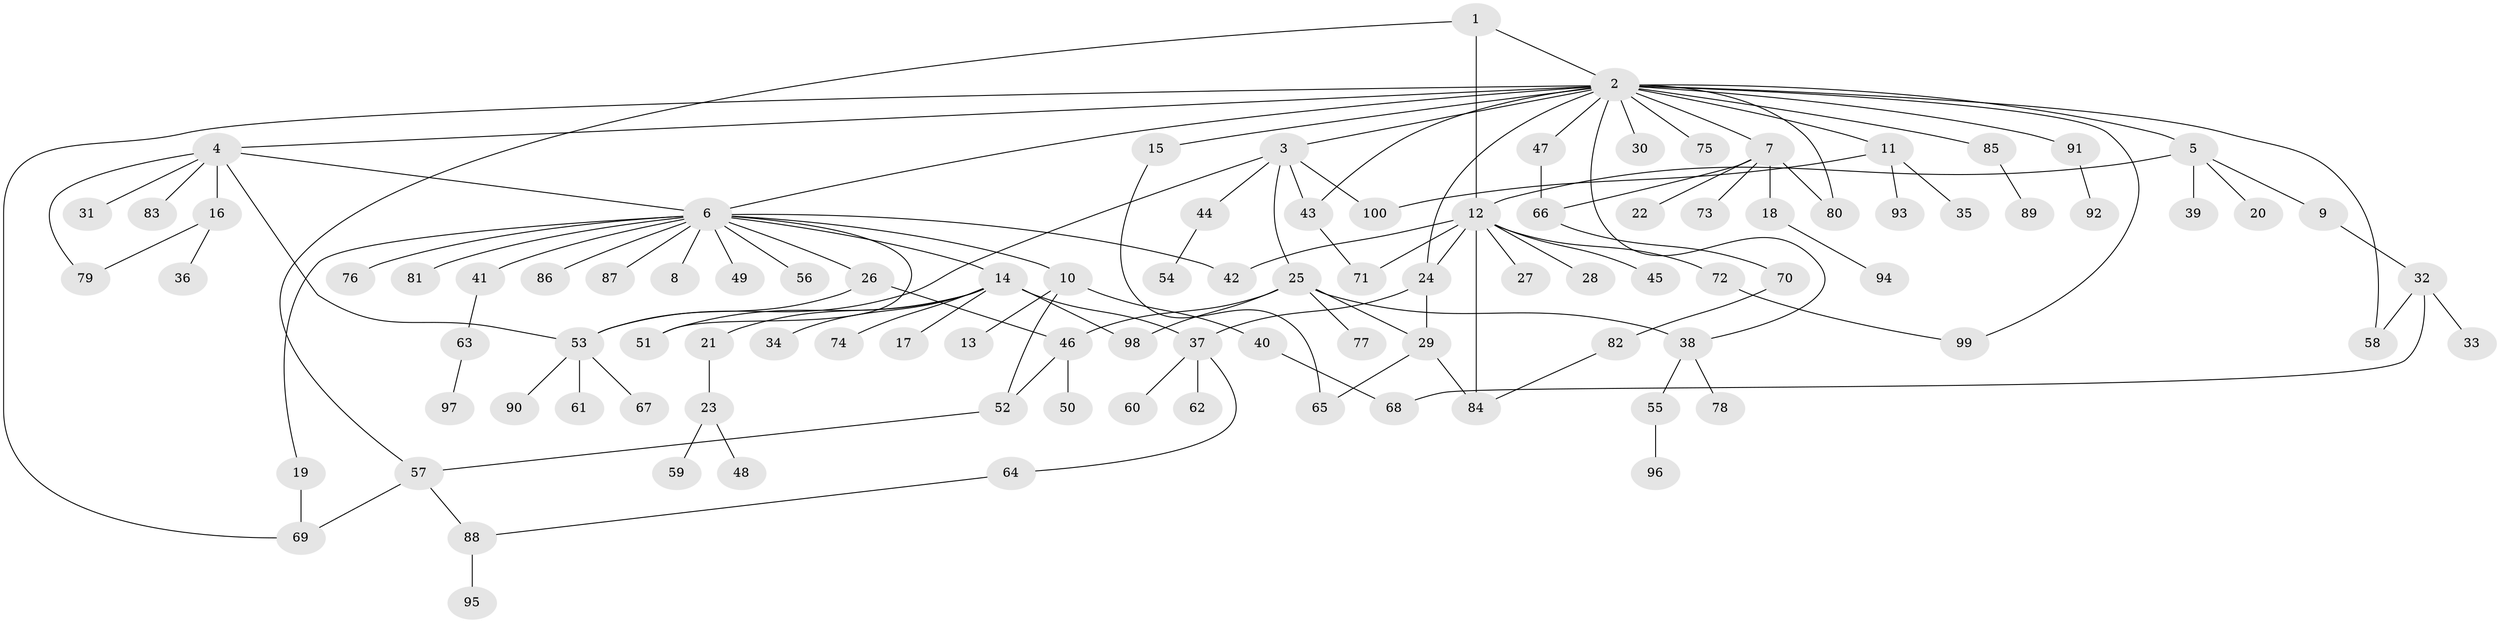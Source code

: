 // Generated by graph-tools (version 1.1) at 2025/38/02/21/25 10:38:53]
// undirected, 100 vertices, 128 edges
graph export_dot {
graph [start="1"]
  node [color=gray90,style=filled];
  1;
  2;
  3;
  4;
  5;
  6;
  7;
  8;
  9;
  10;
  11;
  12;
  13;
  14;
  15;
  16;
  17;
  18;
  19;
  20;
  21;
  22;
  23;
  24;
  25;
  26;
  27;
  28;
  29;
  30;
  31;
  32;
  33;
  34;
  35;
  36;
  37;
  38;
  39;
  40;
  41;
  42;
  43;
  44;
  45;
  46;
  47;
  48;
  49;
  50;
  51;
  52;
  53;
  54;
  55;
  56;
  57;
  58;
  59;
  60;
  61;
  62;
  63;
  64;
  65;
  66;
  67;
  68;
  69;
  70;
  71;
  72;
  73;
  74;
  75;
  76;
  77;
  78;
  79;
  80;
  81;
  82;
  83;
  84;
  85;
  86;
  87;
  88;
  89;
  90;
  91;
  92;
  93;
  94;
  95;
  96;
  97;
  98;
  99;
  100;
  1 -- 2;
  1 -- 12;
  1 -- 57;
  2 -- 3;
  2 -- 4;
  2 -- 5;
  2 -- 6;
  2 -- 7;
  2 -- 11;
  2 -- 15;
  2 -- 24;
  2 -- 30;
  2 -- 38;
  2 -- 43;
  2 -- 47;
  2 -- 58;
  2 -- 69;
  2 -- 75;
  2 -- 80;
  2 -- 85;
  2 -- 91;
  2 -- 99;
  3 -- 25;
  3 -- 43;
  3 -- 44;
  3 -- 53;
  3 -- 100;
  4 -- 6;
  4 -- 16;
  4 -- 31;
  4 -- 53;
  4 -- 79;
  4 -- 83;
  5 -- 9;
  5 -- 12;
  5 -- 20;
  5 -- 39;
  6 -- 8;
  6 -- 10;
  6 -- 14;
  6 -- 19;
  6 -- 26;
  6 -- 41;
  6 -- 42;
  6 -- 49;
  6 -- 51;
  6 -- 56;
  6 -- 76;
  6 -- 81;
  6 -- 86;
  6 -- 87;
  7 -- 18;
  7 -- 22;
  7 -- 66;
  7 -- 73;
  7 -- 80;
  9 -- 32;
  10 -- 13;
  10 -- 40;
  10 -- 52;
  11 -- 35;
  11 -- 93;
  11 -- 100;
  12 -- 24;
  12 -- 27;
  12 -- 28;
  12 -- 42;
  12 -- 45;
  12 -- 71;
  12 -- 72;
  12 -- 84;
  14 -- 17;
  14 -- 21;
  14 -- 34;
  14 -- 37;
  14 -- 51;
  14 -- 74;
  14 -- 98;
  15 -- 65;
  16 -- 36;
  16 -- 79;
  18 -- 94;
  19 -- 69;
  21 -- 23;
  23 -- 48;
  23 -- 59;
  24 -- 29;
  24 -- 37;
  25 -- 29;
  25 -- 38;
  25 -- 46;
  25 -- 77;
  25 -- 98;
  26 -- 46;
  26 -- 53;
  29 -- 65;
  29 -- 84;
  32 -- 33;
  32 -- 58;
  32 -- 68;
  37 -- 60;
  37 -- 62;
  37 -- 64;
  38 -- 55;
  38 -- 78;
  40 -- 68;
  41 -- 63;
  43 -- 71;
  44 -- 54;
  46 -- 50;
  46 -- 52;
  47 -- 66;
  52 -- 57;
  53 -- 61;
  53 -- 67;
  53 -- 90;
  55 -- 96;
  57 -- 69;
  57 -- 88;
  63 -- 97;
  64 -- 88;
  66 -- 70;
  70 -- 82;
  72 -- 99;
  82 -- 84;
  85 -- 89;
  88 -- 95;
  91 -- 92;
}
